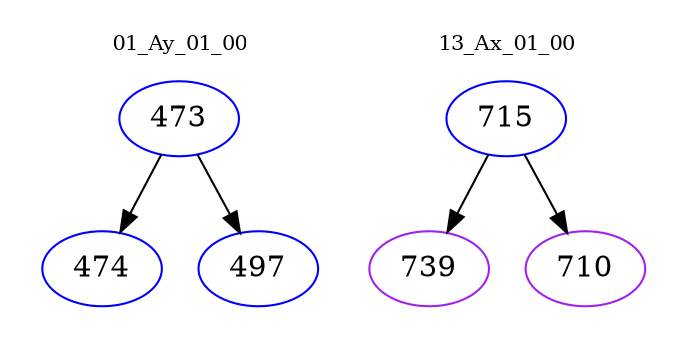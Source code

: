 digraph{
subgraph cluster_0 {
color = white
label = "01_Ay_01_00";
fontsize=10;
T0_473 [label="473", color="blue"]
T0_473 -> T0_474 [color="black"]
T0_474 [label="474", color="blue"]
T0_473 -> T0_497 [color="black"]
T0_497 [label="497", color="blue"]
}
subgraph cluster_1 {
color = white
label = "13_Ax_01_00";
fontsize=10;
T1_715 [label="715", color="blue"]
T1_715 -> T1_739 [color="black"]
T1_739 [label="739", color="purple"]
T1_715 -> T1_710 [color="black"]
T1_710 [label="710", color="purple"]
}
}
